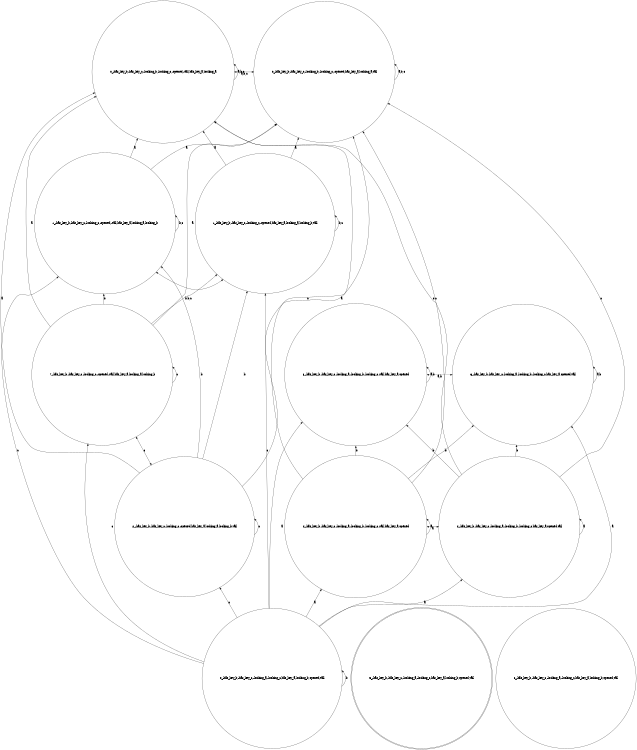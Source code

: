 digraph K_structure{
	rankdir=BT;
	size="8,5"
//WORLDS List:
	node [shape = circle] "0_-has_key_b,-has_key_c,-looking_b,-looking_c,-opened,-tail,has_key_a,looking_a";// (,-has_key_b,-has_key_c,-looking_b,-looking_c,-opened,-tail,has_key_a,looking_a)
	node [shape = circle] "1_-has_key_b,-has_key_c,-looking_c,-opened,has_key_a,looking_a,looking_b,tail";// (,-has_key_b,-has_key_c,-looking_c,-opened,has_key_a,looking_a,looking_b,tail)
	node [shape = circle] "2_-has_key_b,-has_key_c,-looking_c,-opened,has_key_a,looking_a,looking_b,tail";// (-has_key_b,-has_key_c,-looking_c,-opened,has_key_a,looking_a,looking_b,tail)
	node [shape = circle] "0_-has_key_b,-has_key_c,-looking_b,-looking_c,-opened,has_key_a,looking_a,tail";// (,-has_key_b,-has_key_c,-looking_b,-looking_c,-opened,has_key_a,looking_a,tail)
	node [shape = circle] "3_-has_key_b,-has_key_c,-looking_a,-looking_b,-looking_c,has_key_a,opened,tail";// (,-has_key_b,-has_key_c,-looking_a,-looking_b,-looking_c,has_key_a,opened,tail)
	node [shape = circle] "4_-has_key_b,-has_key_c,-looking_a,-looking_b,-looking_c,has_key_a,opened,tail";// (-has_key_b,-has_key_c,-looking_a,-looking_b,-looking_c,has_key_a,opened,tail)
	node [shape = doublecircle] "5_-has_key_b,-has_key_c,-looking_a,-looking_c,has_key_a,looking_b,opened,tail";// (,-has_key_b,-has_key_c,-looking_a,-looking_c,has_key_a,looking_b,opened,tail)
	node [shape = circle] "6_-has_key_b,-has_key_c,-looking_a,-looking_c,has_key_a,looking_b,opened,tail";// (-has_key_b,-has_key_c,-looking_a,-looking_c,has_key_a,looking_b,opened,tail)
	node [shape = circle] "1_-has_key_b,-has_key_c,-looking_c,-opened,-tail,has_key_a,looking_a,looking_b";// (,-has_key_b,-has_key_c,-looking_c,-opened,-tail,has_key_a,looking_a,looking_b)
	node [shape = circle] "7_-has_key_b,-has_key_c,-looking_c,-opened,-tail,has_key_a,looking_a,looking_b";// (-has_key_b,-has_key_c,-looking_c,-opened,-tail,has_key_a,looking_a,looking_b)
	node [shape = circle] "3_-has_key_b,-has_key_c,-looking_a,-looking_b,-looking_c,-tail,has_key_a,opened";// (,-has_key_b,-has_key_c,-looking_a,-looking_b,-looking_c,-tail,has_key_a,opened)
	node [shape = circle] "4_-has_key_b,-has_key_c,-looking_a,-looking_b,-looking_c,-tail,has_key_a,opened";// (-has_key_b,-has_key_c,-looking_a,-looking_b,-looking_c,-tail,has_key_a,opened)


//RANKS List:
	{rank = same; "1_-has_key_b,-has_key_c,-looking_c,-opened,has_key_a,looking_a,looking_b,tail"; "1_-has_key_b,-has_key_c,-looking_c,-opened,-tail,has_key_a,looking_a,looking_b"; }
	{rank = same; "0_-has_key_b,-has_key_c,-looking_b,-looking_c,-opened,-tail,has_key_a,looking_a"; "0_-has_key_b,-has_key_c,-looking_b,-looking_c,-opened,has_key_a,looking_a,tail"; }
	{rank = same; "2_-has_key_b,-has_key_c,-looking_c,-opened,has_key_a,looking_a,looking_b,tail"; }
	{rank = same; "7_-has_key_b,-has_key_c,-looking_c,-opened,-tail,has_key_a,looking_a,looking_b"; }
	{rank = same; "3_-has_key_b,-has_key_c,-looking_a,-looking_b,-looking_c,has_key_a,opened,tail"; "3_-has_key_b,-has_key_c,-looking_a,-looking_b,-looking_c,-tail,has_key_a,opened"; }
	{rank = same; "4_-has_key_b,-has_key_c,-looking_a,-looking_b,-looking_c,has_key_a,opened,tail"; "4_-has_key_b,-has_key_c,-looking_a,-looking_b,-looking_c,-tail,has_key_a,opened"; }
	{rank = same; "0_-has_key_b,-has_key_c,-looking_a,-looking_c,has_key_a,looking_b,opened,tail"; }
	{rank = same; "0_-has_key_b,-has_key_c,-looking_a,-looking_c,has_key_a,looking_b,opened,tail"; }


//EDGES List:
	"0_-has_key_b,-has_key_c,-looking_a,-looking_c,has_key_a,looking_b,opened,tail" -> "0_-has_key_b,-has_key_c,-looking_a,-looking_c,has_key_a,looking_b,opened,tail" [ label = "b" ];
	"0_-has_key_b,-has_key_c,-looking_a,-looking_c,has_key_a,looking_b,opened,tail" -> "1_-has_key_b,-has_key_c,-looking_c,-opened,-tail,has_key_a,looking_a,looking_b" [ label = "c" ];
	"0_-has_key_b,-has_key_c,-looking_a,-looking_c,has_key_a,looking_b,opened,tail" -> "1_-has_key_b,-has_key_c,-looking_c,-opened,has_key_a,looking_a,looking_b,tail" [ label = "c" ];
	"0_-has_key_b,-has_key_c,-looking_a,-looking_c,has_key_a,looking_b,opened,tail" -> "2_-has_key_b,-has_key_c,-looking_c,-opened,has_key_a,looking_a,looking_b,tail" [ label = "c" ];
	"0_-has_key_b,-has_key_c,-looking_a,-looking_c,has_key_a,looking_b,opened,tail" -> "3_-has_key_b,-has_key_c,-looking_a,-looking_b,-looking_c,-tail,has_key_a,opened" [ label = "a" ];
	"0_-has_key_b,-has_key_c,-looking_a,-looking_c,has_key_a,looking_b,opened,tail" -> "3_-has_key_b,-has_key_c,-looking_a,-looking_b,-looking_c,has_key_a,opened,tail" [ label = "a" ];
	"0_-has_key_b,-has_key_c,-looking_a,-looking_c,has_key_a,looking_b,opened,tail" -> "4_-has_key_b,-has_key_c,-looking_a,-looking_b,-looking_c,-tail,has_key_a,opened" [ label = "a" ];
	"0_-has_key_b,-has_key_c,-looking_a,-looking_c,has_key_a,looking_b,opened,tail" -> "4_-has_key_b,-has_key_c,-looking_a,-looking_b,-looking_c,has_key_a,opened,tail" [ label = "a" ];
	"0_-has_key_b,-has_key_c,-looking_a,-looking_c,has_key_a,looking_b,opened,tail" -> "7_-has_key_b,-has_key_c,-looking_c,-opened,-tail,has_key_a,looking_a,looking_b" [ label = "c" ];
	"0_-has_key_b,-has_key_c,-looking_b,-looking_c,-opened,-tail,has_key_a,looking_a" -> "0_-has_key_b,-has_key_c,-looking_b,-looking_c,-opened,-tail,has_key_a,looking_a" [ label = "a,b,c" ];
	"0_-has_key_b,-has_key_c,-looking_b,-looking_c,-opened,has_key_a,looking_a,tail" -> "0_-has_key_b,-has_key_c,-looking_b,-looking_c,-opened,has_key_a,looking_a,tail" [ label = "a,b,c" ];
	"1_-has_key_b,-has_key_c,-looking_c,-opened,-tail,has_key_a,looking_a,looking_b" -> "0_-has_key_b,-has_key_c,-looking_b,-looking_c,-opened,-tail,has_key_a,looking_a" [ label = "a" ];
	"1_-has_key_b,-has_key_c,-looking_c,-opened,-tail,has_key_a,looking_a,looking_b" -> "0_-has_key_b,-has_key_c,-looking_b,-looking_c,-opened,has_key_a,looking_a,tail" [ label = "a" ];
	"1_-has_key_b,-has_key_c,-looking_c,-opened,-tail,has_key_a,looking_a,looking_b" -> "1_-has_key_b,-has_key_c,-looking_c,-opened,-tail,has_key_a,looking_a,looking_b" [ label = "b,c" ];
	"1_-has_key_b,-has_key_c,-looking_c,-opened,has_key_a,looking_a,looking_b,tail" -> "0_-has_key_b,-has_key_c,-looking_b,-looking_c,-opened,-tail,has_key_a,looking_a" [ label = "a" ];
	"1_-has_key_b,-has_key_c,-looking_c,-opened,has_key_a,looking_a,looking_b,tail" -> "0_-has_key_b,-has_key_c,-looking_b,-looking_c,-opened,has_key_a,looking_a,tail" [ label = "a" ];
	"1_-has_key_b,-has_key_c,-looking_c,-opened,has_key_a,looking_a,looking_b,tail" -> "1_-has_key_b,-has_key_c,-looking_c,-opened,has_key_a,looking_a,looking_b,tail" [ label = "b,c" ];
	"2_-has_key_b,-has_key_c,-looking_c,-opened,has_key_a,looking_a,looking_b,tail" -> "0_-has_key_b,-has_key_c,-looking_b,-looking_c,-opened,-tail,has_key_a,looking_a" [ label = "a" ];
	"2_-has_key_b,-has_key_c,-looking_c,-opened,has_key_a,looking_a,looking_b,tail" -> "0_-has_key_b,-has_key_c,-looking_b,-looking_c,-opened,has_key_a,looking_a,tail" [ label = "a" ];
	"2_-has_key_b,-has_key_c,-looking_c,-opened,has_key_a,looking_a,looking_b,tail" -> "1_-has_key_b,-has_key_c,-looking_c,-opened,-tail,has_key_a,looking_a,looking_b" [ label = "b" ];
	"2_-has_key_b,-has_key_c,-looking_c,-opened,has_key_a,looking_a,looking_b,tail" -> "1_-has_key_b,-has_key_c,-looking_c,-opened,has_key_a,looking_a,looking_b,tail" [ label = "b" ];
	"2_-has_key_b,-has_key_c,-looking_c,-opened,has_key_a,looking_a,looking_b,tail" -> "2_-has_key_b,-has_key_c,-looking_c,-opened,has_key_a,looking_a,looking_b,tail" [ label = "c" ];
	"3_-has_key_b,-has_key_c,-looking_a,-looking_b,-looking_c,-tail,has_key_a,opened" -> "3_-has_key_b,-has_key_c,-looking_a,-looking_b,-looking_c,-tail,has_key_a,opened" [ label = "a,b" ];
	"3_-has_key_b,-has_key_c,-looking_a,-looking_b,-looking_c,has_key_a,opened,tail" -> "3_-has_key_b,-has_key_c,-looking_a,-looking_b,-looking_c,has_key_a,opened,tail" [ label = "a,b" ];
	"4_-has_key_b,-has_key_c,-looking_a,-looking_b,-looking_c,-tail,has_key_a,opened" -> "0_-has_key_b,-has_key_c,-looking_b,-looking_c,-opened,-tail,has_key_a,looking_a" [ label = "c" ];
	"4_-has_key_b,-has_key_c,-looking_a,-looking_b,-looking_c,-tail,has_key_a,opened" -> "0_-has_key_b,-has_key_c,-looking_b,-looking_c,-opened,has_key_a,looking_a,tail" [ label = "c" ];
	"4_-has_key_b,-has_key_c,-looking_a,-looking_b,-looking_c,-tail,has_key_a,opened" -> "3_-has_key_b,-has_key_c,-looking_a,-looking_b,-looking_c,-tail,has_key_a,opened" [ label = "b" ];
	"4_-has_key_b,-has_key_c,-looking_a,-looking_b,-looking_c,-tail,has_key_a,opened" -> "3_-has_key_b,-has_key_c,-looking_a,-looking_b,-looking_c,has_key_a,opened,tail" [ label = "b" ];
	"4_-has_key_b,-has_key_c,-looking_a,-looking_b,-looking_c,-tail,has_key_a,opened" -> "4_-has_key_b,-has_key_c,-looking_a,-looking_b,-looking_c,-tail,has_key_a,opened" [ label = "a" ];
	"4_-has_key_b,-has_key_c,-looking_a,-looking_b,-looking_c,has_key_a,opened,tail" -> "0_-has_key_b,-has_key_c,-looking_b,-looking_c,-opened,-tail,has_key_a,looking_a" [ label = "c" ];
	"4_-has_key_b,-has_key_c,-looking_a,-looking_b,-looking_c,has_key_a,opened,tail" -> "0_-has_key_b,-has_key_c,-looking_b,-looking_c,-opened,has_key_a,looking_a,tail" [ label = "c" ];
	"4_-has_key_b,-has_key_c,-looking_a,-looking_b,-looking_c,has_key_a,opened,tail" -> "3_-has_key_b,-has_key_c,-looking_a,-looking_b,-looking_c,-tail,has_key_a,opened" [ label = "b" ];
	"4_-has_key_b,-has_key_c,-looking_a,-looking_b,-looking_c,has_key_a,opened,tail" -> "3_-has_key_b,-has_key_c,-looking_a,-looking_b,-looking_c,has_key_a,opened,tail" [ label = "b" ];
	"4_-has_key_b,-has_key_c,-looking_a,-looking_b,-looking_c,has_key_a,opened,tail" -> "4_-has_key_b,-has_key_c,-looking_a,-looking_b,-looking_c,has_key_a,opened,tail" [ label = "a" ];
	"7_-has_key_b,-has_key_c,-looking_c,-opened,-tail,has_key_a,looking_a,looking_b" -> "0_-has_key_b,-has_key_c,-looking_b,-looking_c,-opened,-tail,has_key_a,looking_a" [ label = "a" ];
	"7_-has_key_b,-has_key_c,-looking_c,-opened,-tail,has_key_a,looking_a,looking_b" -> "0_-has_key_b,-has_key_c,-looking_b,-looking_c,-opened,has_key_a,looking_a,tail" [ label = "a" ];
	"7_-has_key_b,-has_key_c,-looking_c,-opened,-tail,has_key_a,looking_a,looking_b" -> "1_-has_key_b,-has_key_c,-looking_c,-opened,-tail,has_key_a,looking_a,looking_b" [ label = "b" ];
	"7_-has_key_b,-has_key_c,-looking_c,-opened,-tail,has_key_a,looking_a,looking_b" -> "1_-has_key_b,-has_key_c,-looking_c,-opened,has_key_a,looking_a,looking_b,tail" [ label = "b" ];
	"7_-has_key_b,-has_key_c,-looking_c,-opened,-tail,has_key_a,looking_a,looking_b" -> "7_-has_key_b,-has_key_c,-looking_c,-opened,-tail,has_key_a,looking_a,looking_b" [ label = "c" ];
	"0_-has_key_b,-has_key_c,-looking_b,-looking_c,-opened,-tail,has_key_a,looking_a" -> "0_-has_key_b,-has_key_c,-looking_b,-looking_c,-opened,has_key_a,looking_a,tail" [ dir=both label = "a,b,c" ];
	"1_-has_key_b,-has_key_c,-looking_c,-opened,-tail,has_key_a,looking_a,looking_b" -> "1_-has_key_b,-has_key_c,-looking_c,-opened,has_key_a,looking_a,looking_b,tail" [ dir=both label = "b,c" ];
	"2_-has_key_b,-has_key_c,-looking_c,-opened,has_key_a,looking_a,looking_b,tail" -> "7_-has_key_b,-has_key_c,-looking_c,-opened,-tail,has_key_a,looking_a,looking_b" [ dir=both label = "c" ];
	"3_-has_key_b,-has_key_c,-looking_a,-looking_b,-looking_c,-tail,has_key_a,opened" -> "3_-has_key_b,-has_key_c,-looking_a,-looking_b,-looking_c,has_key_a,opened,tail" [ dir=both label = "a,b" ];
	"4_-has_key_b,-has_key_c,-looking_a,-looking_b,-looking_c,-tail,has_key_a,opened" -> "4_-has_key_b,-has_key_c,-looking_a,-looking_b,-looking_c,has_key_a,opened,tail" [ dir=both label = "a" ];
}
